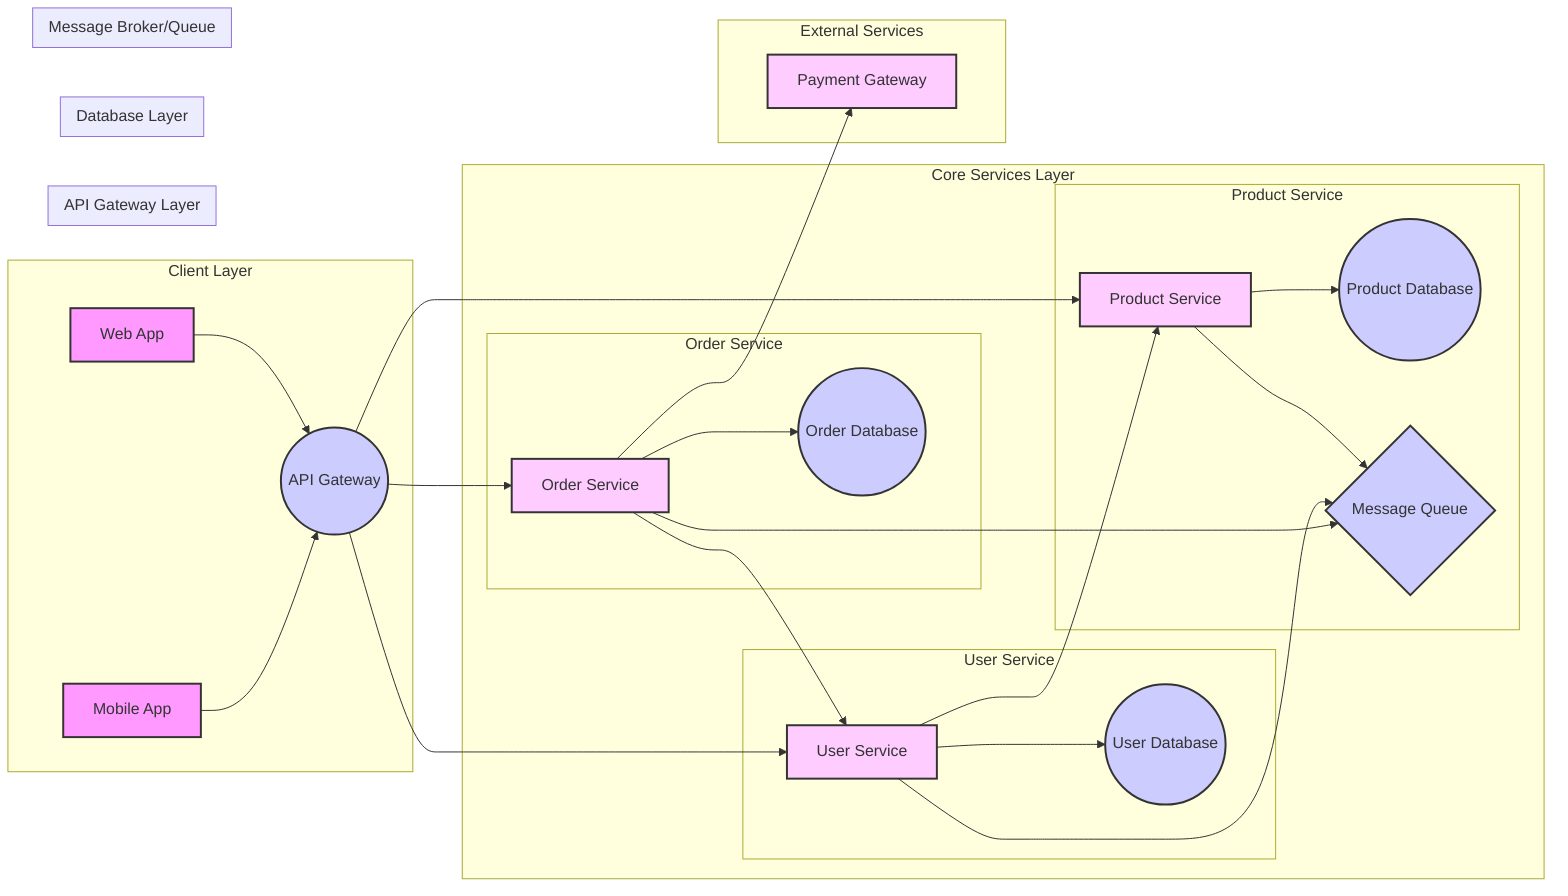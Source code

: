graph LR
    subgraph Client Layer
        direction LR
        Client1[Web App] --> API_Gateway
        Client2[Mobile App] --> API_Gateway
    end
    
    subgraph API Gateway Layer
        direction LR
        API_Gateway((API Gateway))
    end
    
    subgraph Core Services Layer
        direction LR
        subgraph Product Service
            Product_Service[Product Service]
            Product_Service --> Product_DB((Product Database))
            Product_Service --> Message_Queue
        end
        subgraph User Service
            User_Service[User Service]
            User_Service --> User_DB((User Database))
            User_Service --> Message_Queue
            User_Service --> Product_Service
        end
        subgraph Order Service
            Order_Service[Order Service]
            Order_Service --> Order_DB((Order Database))
            Order_Service --> User_Service
            Order_Service --> Message_Queue
        end

    end
    
    subgraph Database Layer
        direction LR
        Product_DB
        User_DB
        Order_DB
    end
    
    subgraph Message Broker/Queue
        direction LR
        Message_Queue{Message Queue}
    end
    
    subgraph External Services
        direction LR
        External_Service[Payment Gateway]
        Order_Service --> External_Service
    end
    
    API_Gateway --> Product_Service
    API_Gateway --> User_Service
    API_Gateway --> Order_Service

    style Client1 fill:#f9f,stroke:#333,stroke-width:2px
    style Client2 fill:#f9f,stroke:#333,stroke-width:2px
    style API_Gateway fill:#ccf,stroke:#333,stroke-width:2px
    style Product_Service fill:#fcf,stroke:#333,stroke-width:2px
    style User_Service fill:#fcf,stroke:#333,stroke-width:2px
    style Order_Service fill:#fcf,stroke:#333,stroke-width:2px
    style Product_DB fill:#ccf,stroke:#333,stroke-width:2px
    style User_DB fill:#ccf,stroke:#333,stroke-width:2px
    style Order_DB fill:#ccf,stroke:#333,stroke-width:2px
    style Message_Queue fill:#ccf,stroke:#333,stroke-width:2px
    style External_Service fill:#fcf,stroke:#333,stroke-width:2px